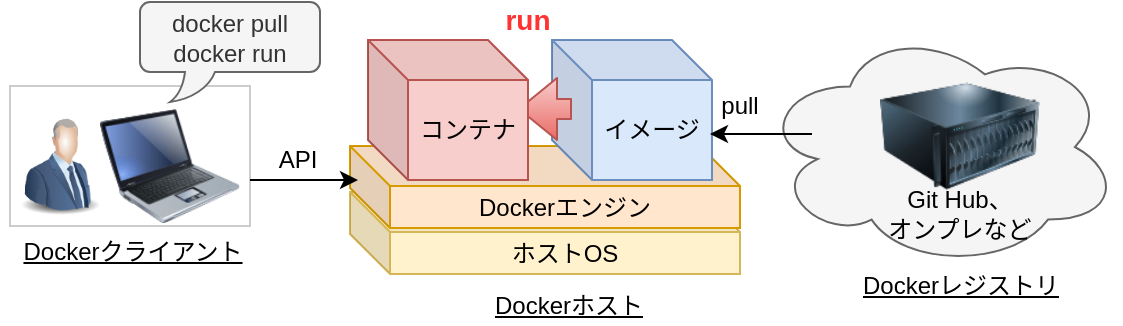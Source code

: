 <mxfile version="12.5.5" type="github">
  <diagram id="VVsAgdPNdYZxnJufdYn6" name="ページ1">
    <mxGraphModel dx="862" dy="401" grid="1" gridSize="10" guides="1" tooltips="1" connect="1" arrows="1" fold="1" page="1" pageScale="1" pageWidth="690" pageHeight="980" math="0" shadow="0">
      <root>
        <mxCell id="0"/>
        <mxCell id="1" parent="0"/>
        <mxCell id="FqJSZqbd3A80LUIjfYNC-15" value="" style="ellipse;shape=cloud;whiteSpace=wrap;html=1;shadow=0;comic=0;strokeColor=#666666;fillColor=#f5f5f5;fontColor=#333333;" vertex="1" parent="1">
          <mxGeometry x="440" y="90" width="180" height="121" as="geometry"/>
        </mxCell>
        <mxCell id="FqJSZqbd3A80LUIjfYNC-4" value="" style="rounded=0;whiteSpace=wrap;html=1;fillColor=#FFFFFF;strokeColor=#CCCCCC;" vertex="1" parent="1">
          <mxGeometry x="65" y="120" width="120" height="70" as="geometry"/>
        </mxCell>
        <mxCell id="FqJSZqbd3A80LUIjfYNC-1" value="" style="image;html=1;labelBackgroundColor=#ffffff;image=img/lib/clip_art/computers/Laptop_128x128.png" vertex="1" parent="1">
          <mxGeometry x="110" y="130" width="70" height="60" as="geometry"/>
        </mxCell>
        <mxCell id="FqJSZqbd3A80LUIjfYNC-2" value="" style="image;html=1;labelBackgroundColor=#ffffff;image=img/lib/clip_art/people/Suit_Man_Blue_128x128.png" vertex="1" parent="1">
          <mxGeometry x="60" y="135" width="60" height="50" as="geometry"/>
        </mxCell>
        <mxCell id="FqJSZqbd3A80LUIjfYNC-6" value="Dockerクライアント" style="text;html=1;strokeColor=none;fillColor=none;align=center;verticalAlign=middle;whiteSpace=wrap;rounded=0;shadow=0;comic=0;fontStyle=4" vertex="1" parent="1">
          <mxGeometry x="69" y="193" width="115" height="19" as="geometry"/>
        </mxCell>
        <mxCell id="FqJSZqbd3A80LUIjfYNC-11" value="ホストOS" style="shape=cube;whiteSpace=wrap;html=1;boundedLbl=1;backgroundOutline=1;darkOpacity=0.05;darkOpacity2=0.1;shadow=0;comic=0;strokeColor=#d6b656;fillColor=#fff2cc;" vertex="1" parent="1">
          <mxGeometry x="235" y="173" width="195" height="41" as="geometry"/>
        </mxCell>
        <mxCell id="FqJSZqbd3A80LUIjfYNC-12" value="Dockerエンジン" style="shape=cube;whiteSpace=wrap;html=1;boundedLbl=1;backgroundOutline=1;darkOpacity=0.05;darkOpacity2=0.1;shadow=0;comic=0;strokeColor=#d79b00;fillColor=#ffe6cc;" vertex="1" parent="1">
          <mxGeometry x="235" y="150" width="195" height="41" as="geometry"/>
        </mxCell>
        <mxCell id="FqJSZqbd3A80LUIjfYNC-14" value="イメージ" style="shape=cube;whiteSpace=wrap;html=1;boundedLbl=1;backgroundOutline=1;darkOpacity=0.05;darkOpacity2=0.1;shadow=0;comic=0;strokeColor=#6c8ebf;fillColor=#dae8fc;" vertex="1" parent="1">
          <mxGeometry x="336" y="97" width="80" height="70" as="geometry"/>
        </mxCell>
        <mxCell id="FqJSZqbd3A80LUIjfYNC-19" value="" style="image;html=1;labelBackgroundColor=#ffffff;image=img/lib/clip_art/computers/Server_128x128.png;shadow=0;comic=0;strokeColor=#CCCCCC;fillColor=#FFFFFF;" vertex="1" parent="1">
          <mxGeometry x="500" y="105" width="80" height="80" as="geometry"/>
        </mxCell>
        <mxCell id="FqJSZqbd3A80LUIjfYNC-20" value="Git Hub、&lt;br&gt;オンプレなど" style="text;html=1;strokeColor=none;fillColor=none;align=center;verticalAlign=middle;whiteSpace=wrap;rounded=0;shadow=0;comic=0;" vertex="1" parent="1">
          <mxGeometry x="470" y="174" width="140" height="20" as="geometry"/>
        </mxCell>
        <mxCell id="FqJSZqbd3A80LUIjfYNC-21" value="Dockerホスト" style="text;html=1;strokeColor=none;fillColor=none;align=center;verticalAlign=middle;whiteSpace=wrap;rounded=0;shadow=0;comic=0;fontStyle=4" vertex="1" parent="1">
          <mxGeometry x="287" y="220" width="115" height="19" as="geometry"/>
        </mxCell>
        <mxCell id="FqJSZqbd3A80LUIjfYNC-22" value="Dockerレジストリ" style="text;html=1;strokeColor=none;fillColor=none;align=center;verticalAlign=middle;whiteSpace=wrap;rounded=0;shadow=0;comic=0;fontStyle=4" vertex="1" parent="1">
          <mxGeometry x="482.5" y="210" width="115" height="19" as="geometry"/>
        </mxCell>
        <mxCell id="FqJSZqbd3A80LUIjfYNC-23" value="docker pull&lt;br&gt;docker run" style="whiteSpace=wrap;html=1;shape=mxgraph.basic.roundRectCallout;dx=30;dy=15;size=5;boundedLbl=1;shadow=0;comic=0;strokeColor=#666666;fillColor=#f5f5f5;fontColor=#333333;" vertex="1" parent="1">
          <mxGeometry x="130" y="78" width="90" height="50" as="geometry"/>
        </mxCell>
        <mxCell id="FqJSZqbd3A80LUIjfYNC-24" value="" style="endArrow=classic;html=1;" edge="1" parent="1">
          <mxGeometry width="50" height="50" relative="1" as="geometry">
            <mxPoint x="185" y="167" as="sourcePoint"/>
            <mxPoint x="239" y="167" as="targetPoint"/>
          </mxGeometry>
        </mxCell>
        <mxCell id="FqJSZqbd3A80LUIjfYNC-26" value="API" style="text;html=1;strokeColor=none;fillColor=none;align=center;verticalAlign=middle;whiteSpace=wrap;rounded=0;shadow=0;comic=0;fontStyle=0" vertex="1" parent="1">
          <mxGeometry x="194" y="146" width="30" height="21" as="geometry"/>
        </mxCell>
        <mxCell id="FqJSZqbd3A80LUIjfYNC-29" value="" style="endArrow=classic;html=1;" edge="1" parent="1">
          <mxGeometry width="50" height="50" relative="1" as="geometry">
            <mxPoint x="466" y="144" as="sourcePoint"/>
            <mxPoint x="415" y="144" as="targetPoint"/>
          </mxGeometry>
        </mxCell>
        <mxCell id="FqJSZqbd3A80LUIjfYNC-30" value="pull" style="text;html=1;strokeColor=none;fillColor=none;align=center;verticalAlign=middle;whiteSpace=wrap;rounded=0;shadow=0;comic=0;fontStyle=0" vertex="1" parent="1">
          <mxGeometry x="410" y="120" width="40" height="20" as="geometry"/>
        </mxCell>
        <mxCell id="FqJSZqbd3A80LUIjfYNC-34" value="" style="shape=flexArrow;endArrow=classic;html=1;fillColor=#f8cecc;strokeColor=#b85450;gradientColor=#ea6b66;" edge="1" parent="1">
          <mxGeometry width="50" height="50" relative="1" as="geometry">
            <mxPoint x="346" y="131.5" as="sourcePoint"/>
            <mxPoint x="319" y="131.5" as="targetPoint"/>
          </mxGeometry>
        </mxCell>
        <mxCell id="FqJSZqbd3A80LUIjfYNC-13" value="コンテナ" style="shape=cube;whiteSpace=wrap;html=1;boundedLbl=1;backgroundOutline=1;darkOpacity=0.05;darkOpacity2=0.1;shadow=0;comic=0;strokeColor=#b85450;fillColor=#f8cecc;" vertex="1" parent="1">
          <mxGeometry x="244" y="97" width="80" height="70" as="geometry"/>
        </mxCell>
        <mxCell id="FqJSZqbd3A80LUIjfYNC-35" value="&lt;font style=&quot;font-size: 14px&quot; color=&quot;#ff3333&quot;&gt;&lt;b&gt;run&lt;/b&gt;&lt;/font&gt;" style="text;html=1;strokeColor=none;fillColor=none;align=center;verticalAlign=middle;whiteSpace=wrap;rounded=0;shadow=0;comic=0;fontStyle=0" vertex="1" parent="1">
          <mxGeometry x="304" y="77" width="40" height="20" as="geometry"/>
        </mxCell>
      </root>
    </mxGraphModel>
  </diagram>
</mxfile>
